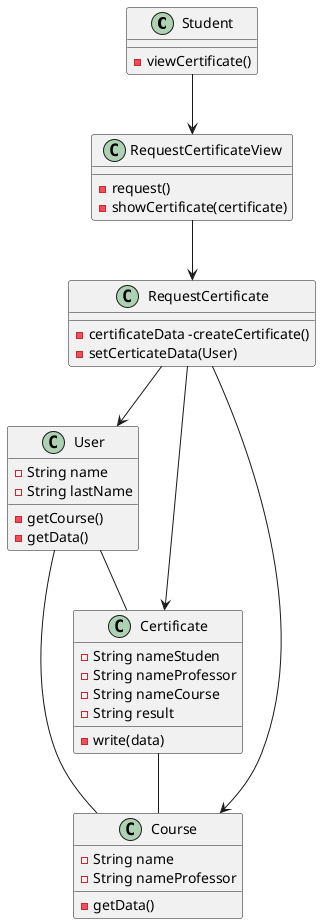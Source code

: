 @startuml  DiagramaClasesDisenio
class Student{ 
    -viewCertificate()  
}  

class RequestCertificateView{ 
    -request() 
    -showCertificate(certificate)  
}  

class RequestCertificate{  
    -certificateData -createCertificate() 
    -setCerticateData(User) 
}

class User{ 
    -String name 
    -String lastName 
    -getCourse() 
    -getData() 
}  

class Course{ 
    -String name 
    -String nameProfessor 
    -getData() 
}  

class Certificate{ 
    -String nameStuden 
    -String nameProfessor 
    -String nameCourse 
    -String result  
    -write(data) 
}   

Student-->RequestCertificateView 
RequestCertificateView-->RequestCertificate 
RequestCertificate-->User 
RequestCertificate-->Course 
RequestCertificate-->Certificate 
User-- Course 
Certificate-- Course 
User-- Certificate  
@enduml